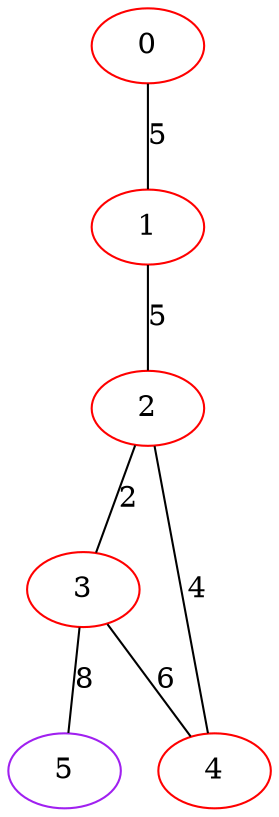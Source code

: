 graph "" {
0 [color=red, weight=1];
1 [color=red, weight=1];
2 [color=red, weight=1];
3 [color=red, weight=1];
4 [color=red, weight=1];
5 [color=purple, weight=4];
0 -- 1  [key=0, label=5];
1 -- 2  [key=0, label=5];
2 -- 3  [key=0, label=2];
2 -- 4  [key=0, label=4];
3 -- 4  [key=0, label=6];
3 -- 5  [key=0, label=8];
}
